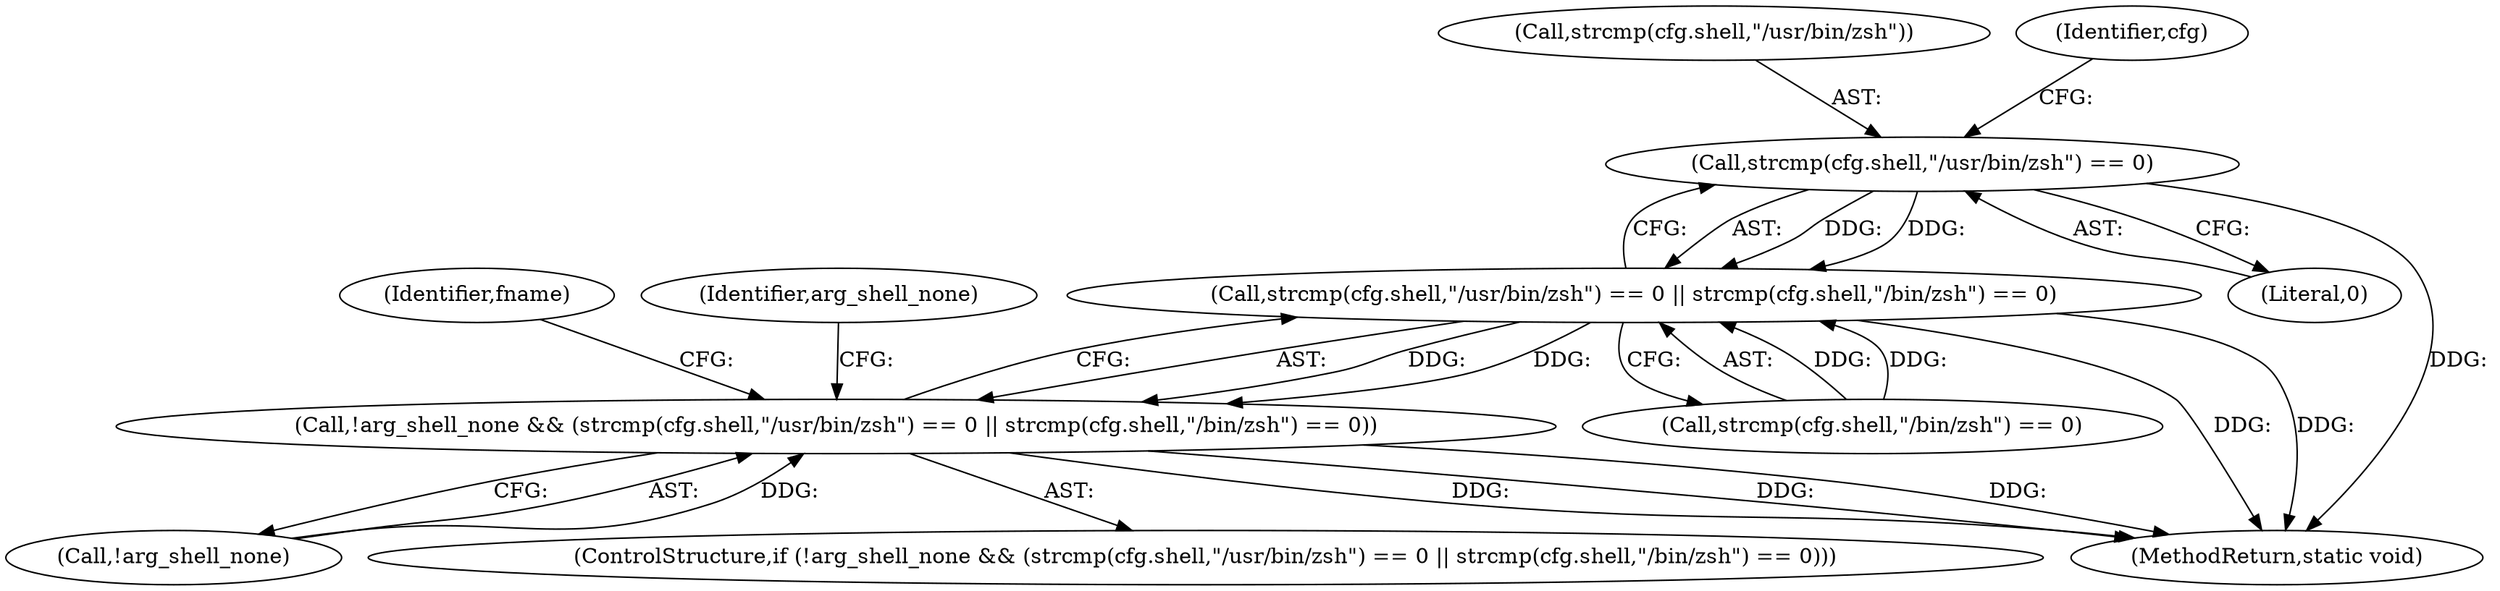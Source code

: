 digraph "0_firejail_b8a4ff9775318ca5e679183884a6a63f3da8f863_1@API" {
"1000111" [label="(Call,strcmp(cfg.shell,\"/usr/bin/zsh\") == 0)"];
"1000110" [label="(Call,strcmp(cfg.shell,\"/usr/bin/zsh\") == 0 || strcmp(cfg.shell,\"/bin/zsh\") == 0)"];
"1000107" [label="(Call,!arg_shell_none && (strcmp(cfg.shell,\"/usr/bin/zsh\") == 0 || strcmp(cfg.shell,\"/bin/zsh\") == 0))"];
"1000178" [label="(Identifier,arg_shell_none)"];
"1000111" [label="(Call,strcmp(cfg.shell,\"/usr/bin/zsh\") == 0)"];
"1000117" [label="(Literal,0)"];
"1000107" [label="(Call,!arg_shell_none && (strcmp(cfg.shell,\"/usr/bin/zsh\") == 0 || strcmp(cfg.shell,\"/bin/zsh\") == 0))"];
"1000112" [label="(Call,strcmp(cfg.shell,\"/usr/bin/zsh\"))"];
"1000110" [label="(Call,strcmp(cfg.shell,\"/usr/bin/zsh\") == 0 || strcmp(cfg.shell,\"/bin/zsh\") == 0)"];
"1000106" [label="(ControlStructure,if (!arg_shell_none && (strcmp(cfg.shell,\"/usr/bin/zsh\") == 0 || strcmp(cfg.shell,\"/bin/zsh\") == 0)))"];
"1000118" [label="(Call,strcmp(cfg.shell,\"/bin/zsh\") == 0)"];
"1000121" [label="(Identifier,cfg)"];
"1000275" [label="(MethodReturn,static void)"];
"1000108" [label="(Call,!arg_shell_none)"];
"1000130" [label="(Identifier,fname)"];
"1000111" -> "1000110"  [label="AST: "];
"1000111" -> "1000117"  [label="CFG: "];
"1000112" -> "1000111"  [label="AST: "];
"1000117" -> "1000111"  [label="AST: "];
"1000121" -> "1000111"  [label="CFG: "];
"1000110" -> "1000111"  [label="CFG: "];
"1000111" -> "1000275"  [label="DDG: "];
"1000111" -> "1000110"  [label="DDG: "];
"1000111" -> "1000110"  [label="DDG: "];
"1000110" -> "1000107"  [label="AST: "];
"1000110" -> "1000118"  [label="CFG: "];
"1000118" -> "1000110"  [label="AST: "];
"1000107" -> "1000110"  [label="CFG: "];
"1000110" -> "1000275"  [label="DDG: "];
"1000110" -> "1000275"  [label="DDG: "];
"1000110" -> "1000107"  [label="DDG: "];
"1000110" -> "1000107"  [label="DDG: "];
"1000118" -> "1000110"  [label="DDG: "];
"1000118" -> "1000110"  [label="DDG: "];
"1000107" -> "1000106"  [label="AST: "];
"1000107" -> "1000108"  [label="CFG: "];
"1000108" -> "1000107"  [label="AST: "];
"1000130" -> "1000107"  [label="CFG: "];
"1000178" -> "1000107"  [label="CFG: "];
"1000107" -> "1000275"  [label="DDG: "];
"1000107" -> "1000275"  [label="DDG: "];
"1000107" -> "1000275"  [label="DDG: "];
"1000108" -> "1000107"  [label="DDG: "];
}

